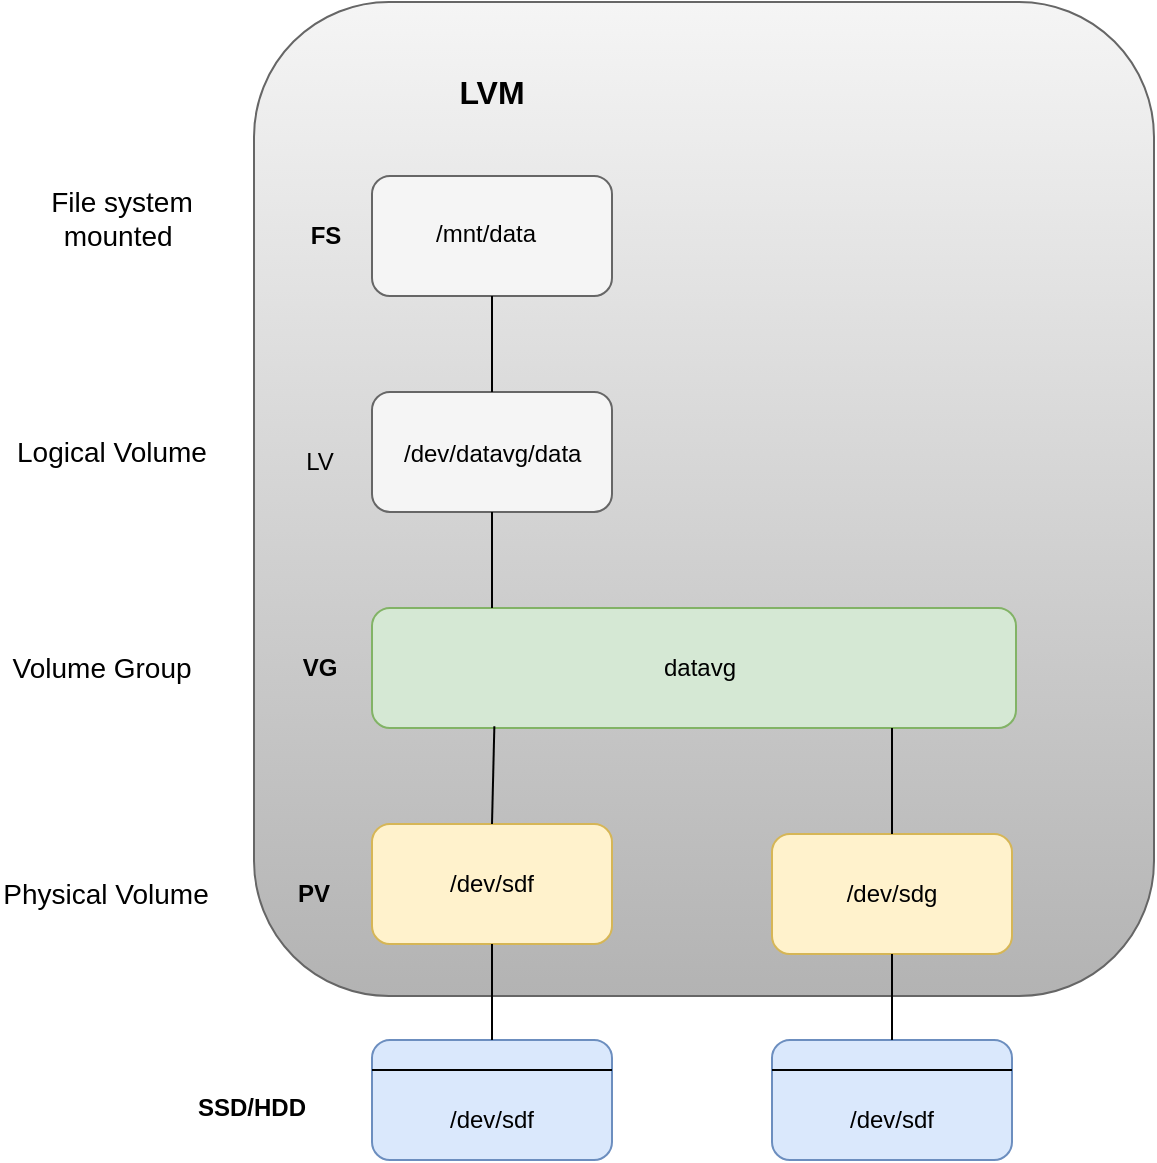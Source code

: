 <mxfile version="26.2.14">
  <diagram name="LVM" id="Ut6gwHITRbPvM9ZYhPMe">
    <mxGraphModel dx="1408" dy="733" grid="0" gridSize="10" guides="1" tooltips="1" connect="1" arrows="1" fold="1" page="1" pageScale="1" pageWidth="2339" pageHeight="3300" math="0" shadow="0">
      <root>
        <mxCell id="0" />
        <mxCell id="1" parent="0" />
        <mxCell id="_Cuo3YtZDDsTVNnbeW_u-15" value="" style="rounded=1;whiteSpace=wrap;html=1;fillColor=#f5f5f5;gradientColor=#b3b3b3;strokeColor=#666666;" vertex="1" parent="1">
          <mxGeometry x="372" y="167" width="450" height="497" as="geometry" />
        </mxCell>
        <mxCell id="_Cuo3YtZDDsTVNnbeW_u-1" value="" style="rounded=1;whiteSpace=wrap;html=1;fillColor=#dae8fc;strokeColor=#6c8ebf;" vertex="1" parent="1">
          <mxGeometry x="431" y="686" width="120" height="60" as="geometry" />
        </mxCell>
        <mxCell id="_Cuo3YtZDDsTVNnbeW_u-2" value="" style="endArrow=none;html=1;rounded=0;exitX=0;exitY=0.25;exitDx=0;exitDy=0;entryX=1;entryY=0.25;entryDx=0;entryDy=0;" edge="1" parent="1" source="_Cuo3YtZDDsTVNnbeW_u-1" target="_Cuo3YtZDDsTVNnbeW_u-1">
          <mxGeometry width="50" height="50" relative="1" as="geometry">
            <mxPoint x="811" y="645" as="sourcePoint" />
            <mxPoint x="861" y="595" as="targetPoint" />
          </mxGeometry>
        </mxCell>
        <mxCell id="_Cuo3YtZDDsTVNnbeW_u-3" value="" style="rounded=1;whiteSpace=wrap;html=1;fillColor=#dae8fc;strokeColor=#6c8ebf;" vertex="1" parent="1">
          <mxGeometry x="631" y="686" width="120" height="60" as="geometry" />
        </mxCell>
        <mxCell id="_Cuo3YtZDDsTVNnbeW_u-4" value="" style="endArrow=none;html=1;rounded=0;exitX=0;exitY=0.25;exitDx=0;exitDy=0;entryX=1;entryY=0.25;entryDx=0;entryDy=0;" edge="1" parent="1" source="_Cuo3YtZDDsTVNnbeW_u-3" target="_Cuo3YtZDDsTVNnbeW_u-3">
          <mxGeometry width="50" height="50" relative="1" as="geometry">
            <mxPoint x="1011" y="645" as="sourcePoint" />
            <mxPoint x="1061" y="595" as="targetPoint" />
          </mxGeometry>
        </mxCell>
        <mxCell id="_Cuo3YtZDDsTVNnbeW_u-5" value="" style="rounded=1;whiteSpace=wrap;html=1;fillColor=#fff2cc;strokeColor=#d6b656;" vertex="1" parent="1">
          <mxGeometry x="431" y="578" width="120" height="60" as="geometry" />
        </mxCell>
        <mxCell id="_Cuo3YtZDDsTVNnbeW_u-6" value="" style="endArrow=none;html=1;rounded=0;exitX=0.5;exitY=0;exitDx=0;exitDy=0;entryX=0.5;entryY=1;entryDx=0;entryDy=0;" edge="1" parent="1" source="_Cuo3YtZDDsTVNnbeW_u-1" target="_Cuo3YtZDDsTVNnbeW_u-5">
          <mxGeometry width="50" height="50" relative="1" as="geometry">
            <mxPoint x="811" y="645" as="sourcePoint" />
            <mxPoint x="861" y="595" as="targetPoint" />
          </mxGeometry>
        </mxCell>
        <mxCell id="_Cuo3YtZDDsTVNnbeW_u-7" value="" style="rounded=1;whiteSpace=wrap;html=1;fillColor=#d5e8d4;strokeColor=#82b366;" vertex="1" parent="1">
          <mxGeometry x="431" y="470" width="322" height="60" as="geometry" />
        </mxCell>
        <mxCell id="_Cuo3YtZDDsTVNnbeW_u-8" value="" style="endArrow=none;html=1;rounded=0;exitX=0.5;exitY=0;exitDx=0;exitDy=0;entryX=0.19;entryY=0.986;entryDx=0;entryDy=0;entryPerimeter=0;" edge="1" parent="1" target="_Cuo3YtZDDsTVNnbeW_u-7">
          <mxGeometry width="50" height="50" relative="1" as="geometry">
            <mxPoint x="491" y="578" as="sourcePoint" />
            <mxPoint x="490" y="545" as="targetPoint" />
          </mxGeometry>
        </mxCell>
        <mxCell id="_Cuo3YtZDDsTVNnbeW_u-9" value="" style="rounded=1;whiteSpace=wrap;html=1;fillColor=#f5f5f5;fontColor=#333333;strokeColor=#666666;" vertex="1" parent="1">
          <mxGeometry x="431" y="362" width="120" height="60" as="geometry" />
        </mxCell>
        <mxCell id="_Cuo3YtZDDsTVNnbeW_u-10" value="" style="endArrow=none;html=1;rounded=0;exitX=0.5;exitY=0;exitDx=0;exitDy=0;entryX=0.5;entryY=1;entryDx=0;entryDy=0;" edge="1" parent="1" target="_Cuo3YtZDDsTVNnbeW_u-9">
          <mxGeometry width="50" height="50" relative="1" as="geometry">
            <mxPoint x="491" y="470" as="sourcePoint" />
            <mxPoint x="861" y="379" as="targetPoint" />
          </mxGeometry>
        </mxCell>
        <mxCell id="_Cuo3YtZDDsTVNnbeW_u-11" value="/dev/sdf" style="text;html=1;align=center;verticalAlign=middle;whiteSpace=wrap;rounded=0;" vertex="1" parent="1">
          <mxGeometry x="461" y="711" width="60" height="30" as="geometry" />
        </mxCell>
        <mxCell id="_Cuo3YtZDDsTVNnbeW_u-12" value="/dev/sdf" style="text;html=1;align=center;verticalAlign=middle;whiteSpace=wrap;rounded=0;" vertex="1" parent="1">
          <mxGeometry x="461" y="593" width="60" height="30" as="geometry" />
        </mxCell>
        <mxCell id="_Cuo3YtZDDsTVNnbeW_u-13" value="" style="rounded=1;whiteSpace=wrap;html=1;fillColor=#f5f5f5;fontColor=#333333;strokeColor=#666666;" vertex="1" parent="1">
          <mxGeometry x="431" y="254" width="120" height="60" as="geometry" />
        </mxCell>
        <mxCell id="_Cuo3YtZDDsTVNnbeW_u-14" value="" style="endArrow=none;html=1;rounded=0;exitX=0.5;exitY=0;exitDx=0;exitDy=0;entryX=0.5;entryY=1;entryDx=0;entryDy=0;" edge="1" parent="1" target="_Cuo3YtZDDsTVNnbeW_u-13">
          <mxGeometry width="50" height="50" relative="1" as="geometry">
            <mxPoint x="491" y="362" as="sourcePoint" />
            <mxPoint x="861" y="271" as="targetPoint" />
          </mxGeometry>
        </mxCell>
        <mxCell id="_Cuo3YtZDDsTVNnbeW_u-19" value="&lt;b&gt;SSD/HDD&lt;/b&gt;" style="text;html=1;align=center;verticalAlign=middle;whiteSpace=wrap;rounded=0;" vertex="1" parent="1">
          <mxGeometry x="341" y="705" width="60" height="30" as="geometry" />
        </mxCell>
        <mxCell id="_Cuo3YtZDDsTVNnbeW_u-20" value="&lt;b&gt;PV&lt;/b&gt;" style="text;html=1;align=center;verticalAlign=middle;whiteSpace=wrap;rounded=0;" vertex="1" parent="1">
          <mxGeometry x="372" y="598" width="60" height="30" as="geometry" />
        </mxCell>
        <mxCell id="_Cuo3YtZDDsTVNnbeW_u-21" value="&lt;b&gt;VG&lt;/b&gt;" style="text;html=1;align=center;verticalAlign=middle;whiteSpace=wrap;rounded=0;" vertex="1" parent="1">
          <mxGeometry x="375" y="485" width="60" height="30" as="geometry" />
        </mxCell>
        <mxCell id="_Cuo3YtZDDsTVNnbeW_u-22" value="LV" style="text;html=1;align=center;verticalAlign=middle;whiteSpace=wrap;rounded=0;" vertex="1" parent="1">
          <mxGeometry x="375" y="382" width="60" height="30" as="geometry" />
        </mxCell>
        <mxCell id="_Cuo3YtZDDsTVNnbeW_u-23" value="&lt;b&gt;FS&lt;/b&gt;" style="text;html=1;align=center;verticalAlign=middle;whiteSpace=wrap;rounded=0;" vertex="1" parent="1">
          <mxGeometry x="378" y="269" width="60" height="30" as="geometry" />
        </mxCell>
        <mxCell id="_Cuo3YtZDDsTVNnbeW_u-24" value="&lt;font style=&quot;font-size: 16px;&quot;&gt;&lt;b&gt;LVM&lt;/b&gt;&lt;/font&gt;" style="text;html=1;align=center;verticalAlign=middle;whiteSpace=wrap;rounded=0;" vertex="1" parent="1">
          <mxGeometry x="461" y="197" width="60" height="30" as="geometry" />
        </mxCell>
        <mxCell id="_Cuo3YtZDDsTVNnbeW_u-25" value="datavg" style="text;html=1;align=center;verticalAlign=middle;whiteSpace=wrap;rounded=0;" vertex="1" parent="1">
          <mxGeometry x="565" y="485" width="60" height="30" as="geometry" />
        </mxCell>
        <mxCell id="_Cuo3YtZDDsTVNnbeW_u-26" value="/dev/datavg/data" style="text;whiteSpace=wrap;html=1;" vertex="1" parent="1">
          <mxGeometry x="445" y="379" width="64" height="36" as="geometry" />
        </mxCell>
        <mxCell id="_Cuo3YtZDDsTVNnbeW_u-27" value="/mnt/data" style="text;whiteSpace=wrap;html=1;" vertex="1" parent="1">
          <mxGeometry x="461" y="269" width="64" height="36" as="geometry" />
        </mxCell>
        <mxCell id="_Cuo3YtZDDsTVNnbeW_u-28" value="&lt;font style=&quot;font-size: 14px;&quot;&gt;Physical Volume&lt;/font&gt;" style="text;html=1;align=center;verticalAlign=middle;whiteSpace=wrap;rounded=0;" vertex="1" parent="1">
          <mxGeometry x="245" y="598" width="106" height="30" as="geometry" />
        </mxCell>
        <mxCell id="_Cuo3YtZDDsTVNnbeW_u-29" value="&lt;font style=&quot;font-size: 14px;&quot;&gt;Volume Group&amp;nbsp;&lt;/font&gt;" style="text;html=1;align=center;verticalAlign=middle;whiteSpace=wrap;rounded=0;" vertex="1" parent="1">
          <mxGeometry x="245" y="485" width="106" height="30" as="geometry" />
        </mxCell>
        <mxCell id="_Cuo3YtZDDsTVNnbeW_u-30" value="&lt;font style=&quot;font-size: 14px;&quot;&gt;&amp;nbsp;Logical Volume&amp;nbsp;&lt;/font&gt;" style="text;html=1;align=center;verticalAlign=middle;whiteSpace=wrap;rounded=0;" vertex="1" parent="1">
          <mxGeometry x="248" y="377" width="106" height="30" as="geometry" />
        </mxCell>
        <mxCell id="_Cuo3YtZDDsTVNnbeW_u-31" value="&lt;span style=&quot;font-size: 14px;&quot;&gt;File system mounted&amp;nbsp;&lt;/span&gt;" style="text;html=1;align=center;verticalAlign=middle;whiteSpace=wrap;rounded=0;" vertex="1" parent="1">
          <mxGeometry x="253" y="260" width="106" height="30" as="geometry" />
        </mxCell>
        <mxCell id="_Cuo3YtZDDsTVNnbeW_u-36" value="" style="rounded=1;whiteSpace=wrap;html=1;fillColor=#fff2cc;strokeColor=#d6b656;" vertex="1" parent="1">
          <mxGeometry x="631" y="583" width="120" height="60" as="geometry" />
        </mxCell>
        <mxCell id="_Cuo3YtZDDsTVNnbeW_u-37" value="/dev/sdf" style="text;html=1;align=center;verticalAlign=middle;whiteSpace=wrap;rounded=0;" vertex="1" parent="1">
          <mxGeometry x="661" y="711" width="60" height="30" as="geometry" />
        </mxCell>
        <mxCell id="_Cuo3YtZDDsTVNnbeW_u-38" value="/dev/sdg" style="text;html=1;align=center;verticalAlign=middle;whiteSpace=wrap;rounded=0;" vertex="1" parent="1">
          <mxGeometry x="661" y="598" width="60" height="30" as="geometry" />
        </mxCell>
        <mxCell id="_Cuo3YtZDDsTVNnbeW_u-40" value="" style="endArrow=none;html=1;rounded=0;entryX=0.5;entryY=1;entryDx=0;entryDy=0;exitX=0.5;exitY=0;exitDx=0;exitDy=0;" edge="1" parent="1" source="_Cuo3YtZDDsTVNnbeW_u-3" target="_Cuo3YtZDDsTVNnbeW_u-36">
          <mxGeometry width="50" height="50" relative="1" as="geometry">
            <mxPoint x="735" y="574" as="sourcePoint" />
            <mxPoint x="785" y="524" as="targetPoint" />
          </mxGeometry>
        </mxCell>
        <mxCell id="_Cuo3YtZDDsTVNnbeW_u-41" value="" style="endArrow=none;html=1;rounded=0;exitX=0.5;exitY=0;exitDx=0;exitDy=0;" edge="1" parent="1" source="_Cuo3YtZDDsTVNnbeW_u-36">
          <mxGeometry width="50" height="50" relative="1" as="geometry">
            <mxPoint x="706" y="564" as="sourcePoint" />
            <mxPoint x="691" y="530" as="targetPoint" />
          </mxGeometry>
        </mxCell>
      </root>
    </mxGraphModel>
  </diagram>
</mxfile>
